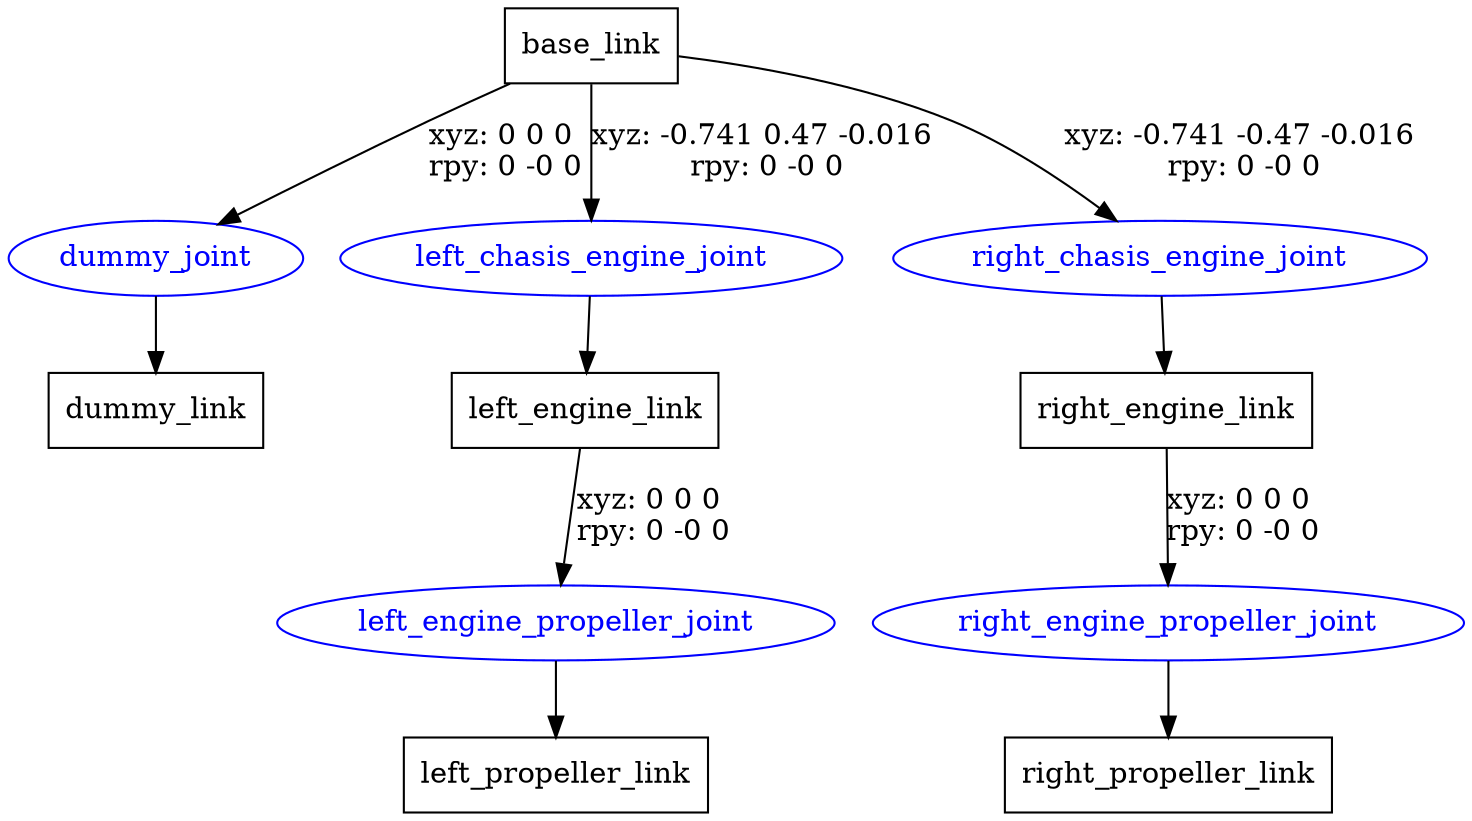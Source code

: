 digraph G {
node [shape=box];
"base_link" [label="base_link"];
"dummy_link" [label="dummy_link"];
"left_engine_link" [label="left_engine_link"];
"left_propeller_link" [label="left_propeller_link"];
"right_engine_link" [label="right_engine_link"];
"right_propeller_link" [label="right_propeller_link"];
node [shape=ellipse, color=blue, fontcolor=blue];
"base_link" -> "dummy_joint" [label="xyz: 0 0 0 \nrpy: 0 -0 0"]
"dummy_joint" -> "dummy_link"
"base_link" -> "left_chasis_engine_joint" [label="xyz: -0.741 0.47 -0.016 \nrpy: 0 -0 0"]
"left_chasis_engine_joint" -> "left_engine_link"
"left_engine_link" -> "left_engine_propeller_joint" [label="xyz: 0 0 0 \nrpy: 0 -0 0"]
"left_engine_propeller_joint" -> "left_propeller_link"
"base_link" -> "right_chasis_engine_joint" [label="xyz: -0.741 -0.47 -0.016 \nrpy: 0 -0 0"]
"right_chasis_engine_joint" -> "right_engine_link"
"right_engine_link" -> "right_engine_propeller_joint" [label="xyz: 0 0 0 \nrpy: 0 -0 0"]
"right_engine_propeller_joint" -> "right_propeller_link"
}
